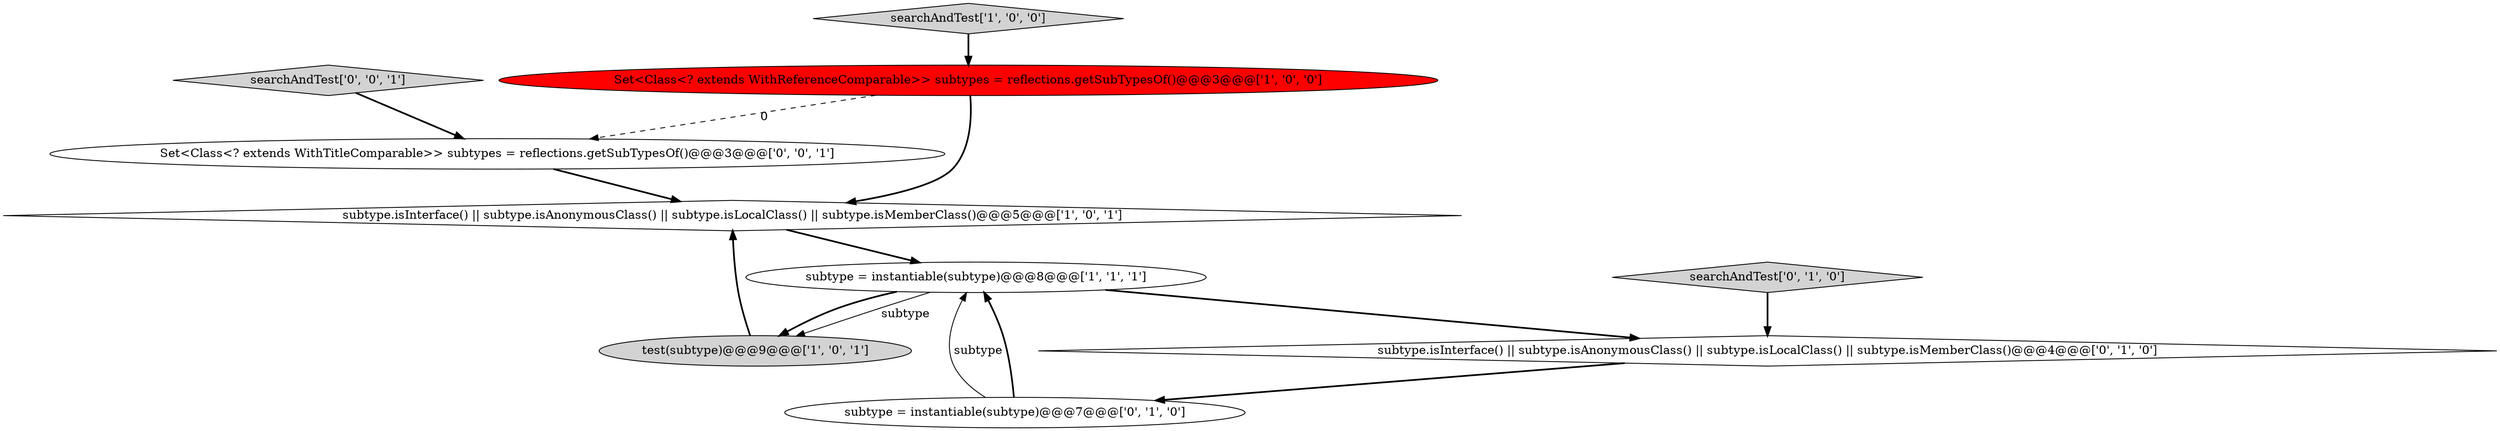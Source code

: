 digraph {
0 [style = filled, label = "searchAndTest['1', '0', '0']", fillcolor = lightgray, shape = diamond image = "AAA0AAABBB1BBB"];
1 [style = filled, label = "subtype.isInterface() || subtype.isAnonymousClass() || subtype.isLocalClass() || subtype.isMemberClass()@@@5@@@['1', '0', '1']", fillcolor = white, shape = diamond image = "AAA0AAABBB1BBB"];
4 [style = filled, label = "subtype = instantiable(subtype)@@@8@@@['1', '1', '1']", fillcolor = white, shape = ellipse image = "AAA0AAABBB1BBB"];
6 [style = filled, label = "searchAndTest['0', '1', '0']", fillcolor = lightgray, shape = diamond image = "AAA0AAABBB2BBB"];
2 [style = filled, label = "test(subtype)@@@9@@@['1', '0', '1']", fillcolor = lightgray, shape = ellipse image = "AAA0AAABBB1BBB"];
5 [style = filled, label = "subtype = instantiable(subtype)@@@7@@@['0', '1', '0']", fillcolor = white, shape = ellipse image = "AAA0AAABBB2BBB"];
9 [style = filled, label = "searchAndTest['0', '0', '1']", fillcolor = lightgray, shape = diamond image = "AAA0AAABBB3BBB"];
8 [style = filled, label = "Set<Class<? extends WithTitleComparable>> subtypes = reflections.getSubTypesOf()@@@3@@@['0', '0', '1']", fillcolor = white, shape = ellipse image = "AAA0AAABBB3BBB"];
3 [style = filled, label = "Set<Class<? extends WithReferenceComparable>> subtypes = reflections.getSubTypesOf()@@@3@@@['1', '0', '0']", fillcolor = red, shape = ellipse image = "AAA1AAABBB1BBB"];
7 [style = filled, label = "subtype.isInterface() || subtype.isAnonymousClass() || subtype.isLocalClass() || subtype.isMemberClass()@@@4@@@['0', '1', '0']", fillcolor = white, shape = diamond image = "AAA0AAABBB2BBB"];
0->3 [style = bold, label=""];
8->1 [style = bold, label=""];
5->4 [style = solid, label="subtype"];
3->8 [style = dashed, label="0"];
1->4 [style = bold, label=""];
7->5 [style = bold, label=""];
4->2 [style = solid, label="subtype"];
4->2 [style = bold, label=""];
6->7 [style = bold, label=""];
3->1 [style = bold, label=""];
9->8 [style = bold, label=""];
2->1 [style = bold, label=""];
4->7 [style = bold, label=""];
5->4 [style = bold, label=""];
}

